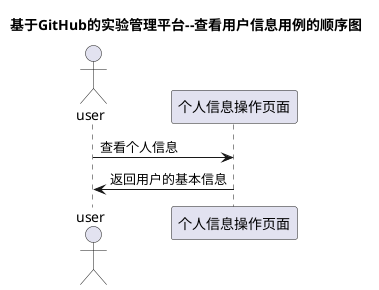@startuml

title 基于GitHub的实验管理平台--查看用户信息用例的顺序图

actor user

user -> 个人信息操作页面:查看个人信息

个人信息操作页面->user:返回用户的基本信息



@enduml